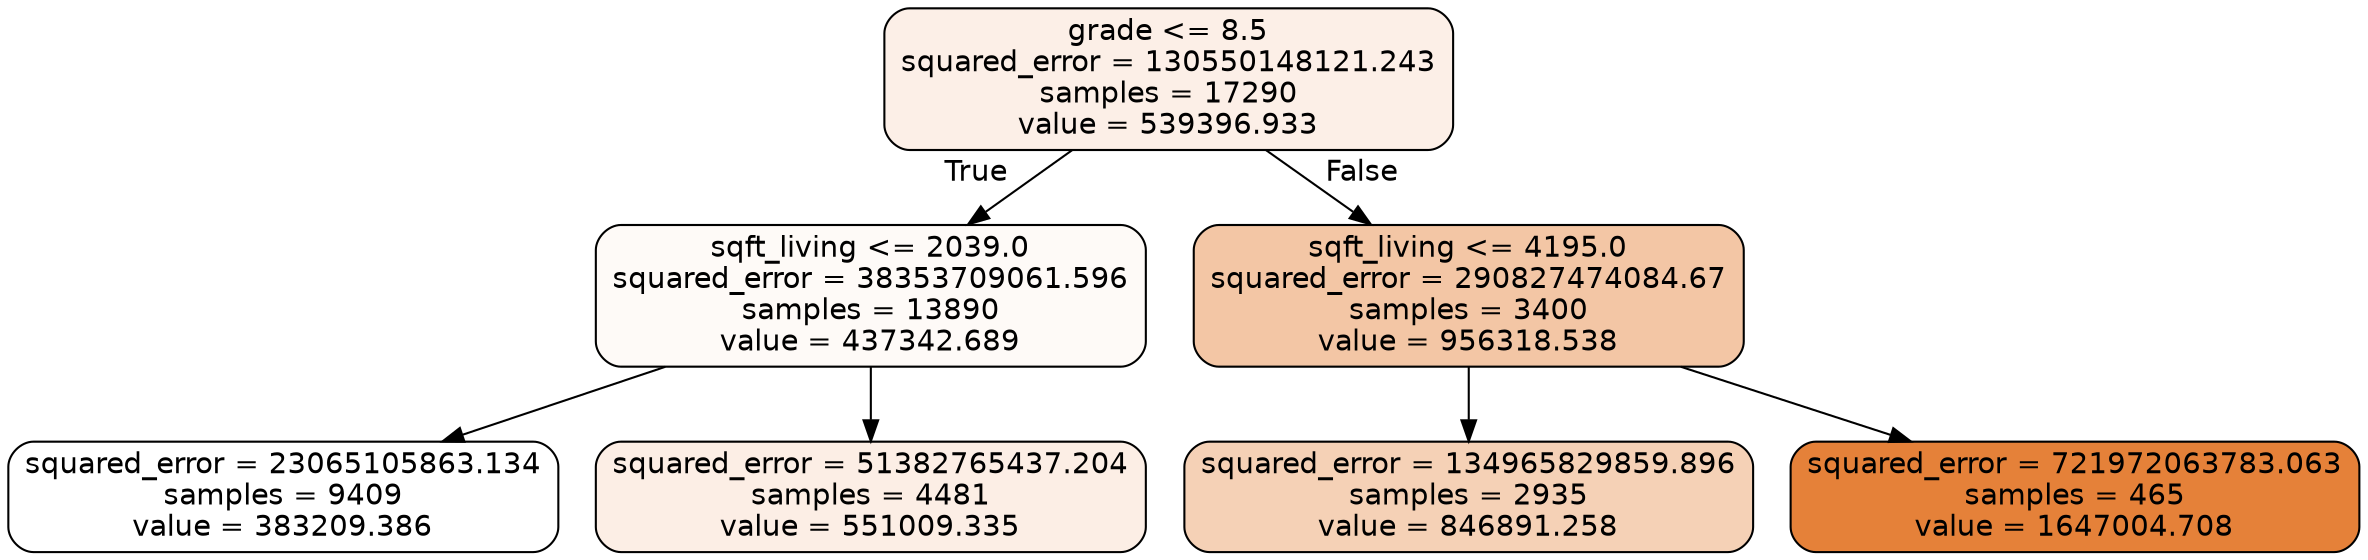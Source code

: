 digraph Tree {
node [shape=box, style="filled, rounded", color="black", fontname="helvetica"] ;
edge [fontname="helvetica"] ;
0 [label="grade <= 8.5\nsquared_error = 130550148121.243\nsamples = 17290\nvalue = 539396.933", fillcolor="#fcefe7"] ;
1 [label="sqft_living <= 2039.0\nsquared_error = 38353709061.596\nsamples = 13890\nvalue = 437342.689", fillcolor="#fefaf7"] ;
0 -> 1 [labeldistance=2.5, labelangle=45, headlabel="True"] ;
2 [label="squared_error = 23065105863.134\nsamples = 9409\nvalue = 383209.386", fillcolor="#ffffff"] ;
1 -> 2 ;
3 [label="squared_error = 51382765437.204\nsamples = 4481\nvalue = 551009.335", fillcolor="#fceee5"] ;
1 -> 3 ;
4 [label="sqft_living <= 4195.0\nsquared_error = 290827474084.67\nsamples = 3400\nvalue = 956318.538", fillcolor="#f3c6a5"] ;
0 -> 4 [labeldistance=2.5, labelangle=-45, headlabel="False"] ;
5 [label="squared_error = 134965829859.896\nsamples = 2935\nvalue = 846891.258", fillcolor="#f5d1b6"] ;
4 -> 5 ;
6 [label="squared_error = 721972063783.063\nsamples = 465\nvalue = 1647004.708", fillcolor="#e58139"] ;
4 -> 6 ;
}